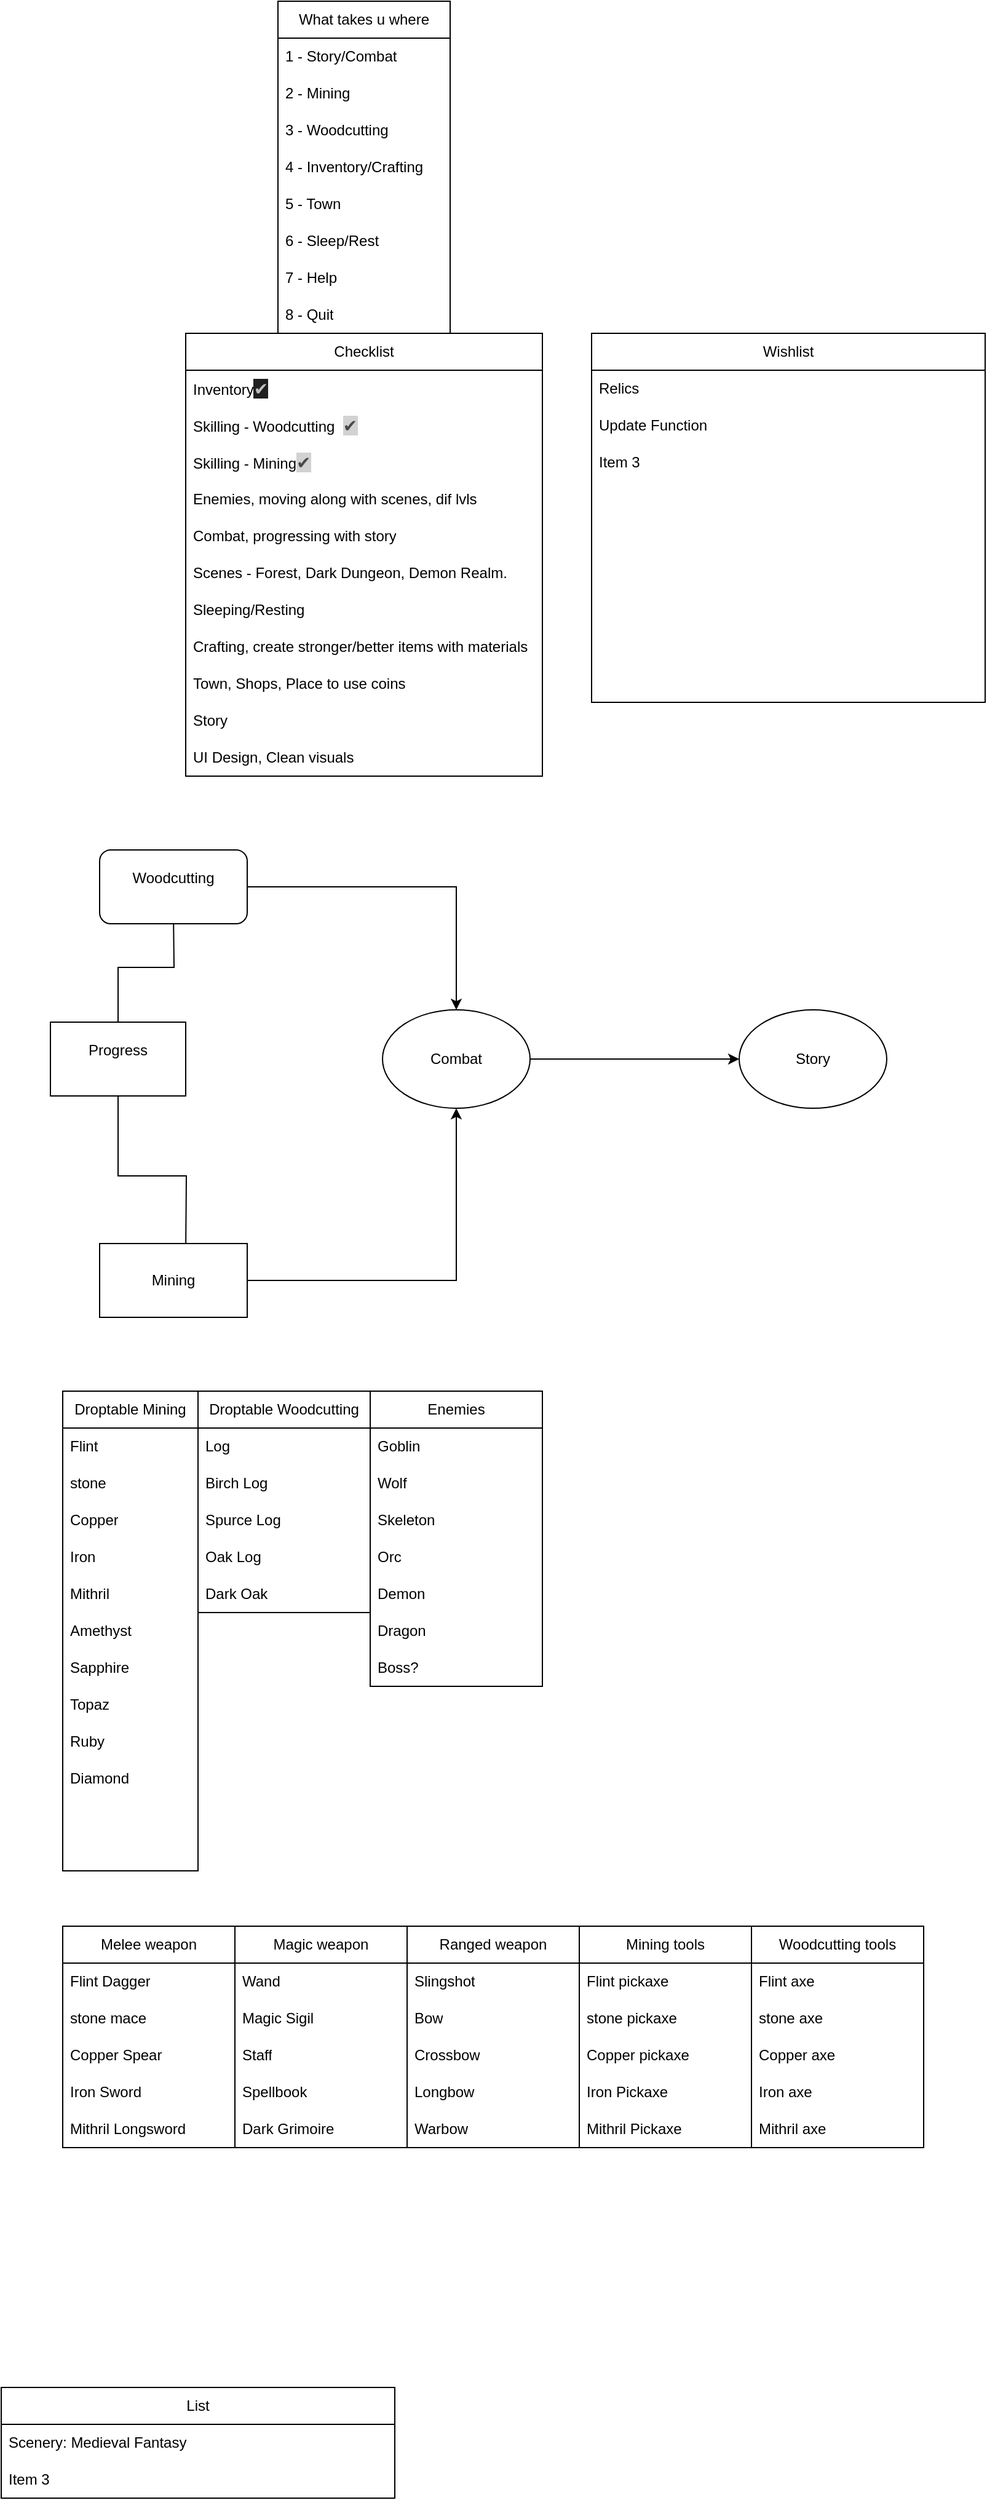 <mxfile version="28.2.0">
  <diagram name="Page-1" id="ozr2zp6p-S1yZMapd5c7">
    <mxGraphModel dx="1157" dy="1790" grid="1" gridSize="10" guides="1" tooltips="1" connect="1" arrows="1" fold="1" page="1" pageScale="1" pageWidth="827" pageHeight="1169" math="0" shadow="0">
      <root>
        <mxCell id="0" />
        <mxCell id="1" parent="0" />
        <mxCell id="Z8qWWKVoJSnKHUvlNxJO-1" value="List" style="swimlane;fontStyle=0;childLayout=stackLayout;horizontal=1;startSize=30;horizontalStack=0;resizeParent=1;resizeParentMax=0;resizeLast=0;collapsible=1;marginBottom=0;whiteSpace=wrap;html=1;" vertex="1" parent="1">
          <mxGeometry y="900" width="320" height="90" as="geometry" />
        </mxCell>
        <mxCell id="Z8qWWKVoJSnKHUvlNxJO-2" value="Scenery: Medieval Fantasy" style="text;strokeColor=none;fillColor=none;align=left;verticalAlign=middle;spacingLeft=4;spacingRight=4;overflow=hidden;points=[[0,0.5],[1,0.5]];portConstraint=eastwest;rotatable=0;whiteSpace=wrap;html=1;" vertex="1" parent="Z8qWWKVoJSnKHUvlNxJO-1">
          <mxGeometry y="30" width="320" height="30" as="geometry" />
        </mxCell>
        <mxCell id="Z8qWWKVoJSnKHUvlNxJO-3" value="Item 3" style="text;strokeColor=none;fillColor=none;align=left;verticalAlign=middle;spacingLeft=4;spacingRight=4;overflow=hidden;points=[[0,0.5],[1,0.5]];portConstraint=eastwest;rotatable=0;whiteSpace=wrap;html=1;" vertex="1" parent="Z8qWWKVoJSnKHUvlNxJO-1">
          <mxGeometry y="60" width="320" height="30" as="geometry" />
        </mxCell>
        <mxCell id="Z8qWWKVoJSnKHUvlNxJO-4" style="edgeStyle=orthogonalEdgeStyle;rounded=0;orthogonalLoop=1;jettySize=auto;html=1;" edge="1" parent="1" source="Z8qWWKVoJSnKHUvlNxJO-6">
          <mxGeometry relative="1" as="geometry">
            <mxPoint x="150" y="-20" as="targetPoint" />
          </mxGeometry>
        </mxCell>
        <mxCell id="Z8qWWKVoJSnKHUvlNxJO-5" style="edgeStyle=orthogonalEdgeStyle;rounded=0;orthogonalLoop=1;jettySize=auto;html=1;" edge="1" parent="1" source="Z8qWWKVoJSnKHUvlNxJO-6">
          <mxGeometry relative="1" as="geometry">
            <mxPoint x="140" y="-300" as="targetPoint" />
          </mxGeometry>
        </mxCell>
        <mxCell id="Z8qWWKVoJSnKHUvlNxJO-6" value="Progress&lt;div&gt;&lt;br&gt;&lt;/div&gt;" style="rounded=0;whiteSpace=wrap;html=1;" vertex="1" parent="1">
          <mxGeometry x="40" y="-210" width="110" height="60" as="geometry" />
        </mxCell>
        <mxCell id="Z8qWWKVoJSnKHUvlNxJO-7" style="edgeStyle=orthogonalEdgeStyle;rounded=0;orthogonalLoop=1;jettySize=auto;html=1;entryX=0.5;entryY=1;entryDx=0;entryDy=0;" edge="1" parent="1" source="Z8qWWKVoJSnKHUvlNxJO-8" target="Z8qWWKVoJSnKHUvlNxJO-12">
          <mxGeometry relative="1" as="geometry">
            <mxPoint x="310" y="-140" as="targetPoint" />
          </mxGeometry>
        </mxCell>
        <mxCell id="Z8qWWKVoJSnKHUvlNxJO-8" value="Mining" style="rounded=0;whiteSpace=wrap;html=1;" vertex="1" parent="1">
          <mxGeometry x="80" y="-30" width="120" height="60" as="geometry" />
        </mxCell>
        <mxCell id="Z8qWWKVoJSnKHUvlNxJO-9" value="Woodcutting&lt;div&gt;&lt;br&gt;&lt;/div&gt;" style="rounded=1;whiteSpace=wrap;html=1;" vertex="1" parent="1">
          <mxGeometry x="80" y="-350" width="120" height="60" as="geometry" />
        </mxCell>
        <mxCell id="Z8qWWKVoJSnKHUvlNxJO-10" value="" style="edgeStyle=orthogonalEdgeStyle;rounded=0;orthogonalLoop=1;jettySize=auto;html=1;" edge="1" parent="1" source="Z8qWWKVoJSnKHUvlNxJO-9" target="Z8qWWKVoJSnKHUvlNxJO-12">
          <mxGeometry relative="1" as="geometry">
            <mxPoint x="310" y="-180" as="targetPoint" />
            <mxPoint x="200" y="-320" as="sourcePoint" />
          </mxGeometry>
        </mxCell>
        <mxCell id="Z8qWWKVoJSnKHUvlNxJO-11" style="edgeStyle=orthogonalEdgeStyle;rounded=0;orthogonalLoop=1;jettySize=auto;html=1;exitX=1;exitY=0.5;exitDx=0;exitDy=0;" edge="1" parent="1" source="Z8qWWKVoJSnKHUvlNxJO-12" target="Z8qWWKVoJSnKHUvlNxJO-13">
          <mxGeometry relative="1" as="geometry">
            <mxPoint x="660" y="-179.966" as="targetPoint" />
          </mxGeometry>
        </mxCell>
        <mxCell id="Z8qWWKVoJSnKHUvlNxJO-12" value="Combat" style="ellipse;whiteSpace=wrap;html=1;" vertex="1" parent="1">
          <mxGeometry x="310" y="-220" width="120" height="80" as="geometry" />
        </mxCell>
        <mxCell id="Z8qWWKVoJSnKHUvlNxJO-13" value="Story" style="ellipse;whiteSpace=wrap;html=1;" vertex="1" parent="1">
          <mxGeometry x="600" y="-219.966" width="120" height="80" as="geometry" />
        </mxCell>
        <mxCell id="Z8qWWKVoJSnKHUvlNxJO-14" value="Droptable Mining" style="swimlane;fontStyle=0;childLayout=stackLayout;horizontal=1;startSize=30;horizontalStack=0;resizeParent=1;resizeParentMax=0;resizeLast=0;collapsible=1;marginBottom=0;whiteSpace=wrap;html=1;movable=1;resizable=1;rotatable=1;deletable=1;editable=1;locked=0;connectable=1;" vertex="1" parent="1">
          <mxGeometry x="50" y="90" width="110" height="390" as="geometry" />
        </mxCell>
        <mxCell id="Z8qWWKVoJSnKHUvlNxJO-15" value="Flint" style="text;strokeColor=none;fillColor=none;align=left;verticalAlign=middle;spacingLeft=4;spacingRight=4;overflow=hidden;points=[[0,0.5],[1,0.5]];portConstraint=eastwest;rotatable=1;whiteSpace=wrap;html=1;movable=1;resizable=1;deletable=1;editable=1;locked=0;connectable=1;" vertex="1" parent="Z8qWWKVoJSnKHUvlNxJO-14">
          <mxGeometry y="30" width="110" height="30" as="geometry" />
        </mxCell>
        <mxCell id="Z8qWWKVoJSnKHUvlNxJO-16" value="stone" style="text;strokeColor=none;fillColor=none;align=left;verticalAlign=middle;spacingLeft=4;spacingRight=4;overflow=hidden;points=[[0,0.5],[1,0.5]];portConstraint=eastwest;rotatable=1;whiteSpace=wrap;html=1;movable=1;resizable=1;deletable=1;editable=1;locked=0;connectable=1;" vertex="1" parent="Z8qWWKVoJSnKHUvlNxJO-14">
          <mxGeometry y="60" width="110" height="30" as="geometry" />
        </mxCell>
        <mxCell id="Z8qWWKVoJSnKHUvlNxJO-17" value="Copper" style="text;strokeColor=none;fillColor=none;align=left;verticalAlign=middle;spacingLeft=4;spacingRight=4;overflow=hidden;points=[[0,0.5],[1,0.5]];portConstraint=eastwest;rotatable=1;whiteSpace=wrap;html=1;movable=1;resizable=1;deletable=1;editable=1;locked=0;connectable=1;" vertex="1" parent="Z8qWWKVoJSnKHUvlNxJO-14">
          <mxGeometry y="90" width="110" height="30" as="geometry" />
        </mxCell>
        <mxCell id="Z8qWWKVoJSnKHUvlNxJO-18" value="Iron" style="text;strokeColor=none;fillColor=none;align=left;verticalAlign=middle;spacingLeft=4;spacingRight=4;overflow=hidden;points=[[0,0.5],[1,0.5]];portConstraint=eastwest;rotatable=1;whiteSpace=wrap;html=1;movable=1;resizable=1;deletable=1;editable=1;locked=0;connectable=1;" vertex="1" parent="Z8qWWKVoJSnKHUvlNxJO-14">
          <mxGeometry y="120" width="110" height="30" as="geometry" />
        </mxCell>
        <mxCell id="Z8qWWKVoJSnKHUvlNxJO-19" value="Mithril" style="text;strokeColor=none;fillColor=none;align=left;verticalAlign=middle;spacingLeft=4;spacingRight=4;overflow=hidden;points=[[0,0.5],[1,0.5]];portConstraint=eastwest;rotatable=1;whiteSpace=wrap;html=1;movable=1;resizable=1;deletable=1;editable=1;locked=0;connectable=1;" vertex="1" parent="Z8qWWKVoJSnKHUvlNxJO-14">
          <mxGeometry y="150" width="110" height="30" as="geometry" />
        </mxCell>
        <mxCell id="Z8qWWKVoJSnKHUvlNxJO-20" value="Amethyst" style="text;strokeColor=none;fillColor=none;align=left;verticalAlign=middle;spacingLeft=4;spacingRight=4;overflow=hidden;points=[[0,0.5],[1,0.5]];portConstraint=eastwest;rotatable=1;whiteSpace=wrap;html=1;movable=1;resizable=1;deletable=1;editable=1;locked=0;connectable=1;" vertex="1" parent="Z8qWWKVoJSnKHUvlNxJO-14">
          <mxGeometry y="180" width="110" height="30" as="geometry" />
        </mxCell>
        <mxCell id="Z8qWWKVoJSnKHUvlNxJO-21" value="Sapphire" style="text;strokeColor=none;fillColor=none;align=left;verticalAlign=middle;spacingLeft=4;spacingRight=4;overflow=hidden;points=[[0,0.5],[1,0.5]];portConstraint=eastwest;rotatable=1;whiteSpace=wrap;html=1;movable=1;resizable=1;deletable=1;editable=1;locked=0;connectable=1;" vertex="1" parent="Z8qWWKVoJSnKHUvlNxJO-14">
          <mxGeometry y="210" width="110" height="30" as="geometry" />
        </mxCell>
        <mxCell id="Z8qWWKVoJSnKHUvlNxJO-22" value="Topaz" style="text;strokeColor=none;fillColor=none;align=left;verticalAlign=middle;spacingLeft=4;spacingRight=4;overflow=hidden;points=[[0,0.5],[1,0.5]];portConstraint=eastwest;rotatable=1;whiteSpace=wrap;html=1;movable=1;resizable=1;deletable=1;editable=1;locked=0;connectable=1;" vertex="1" parent="Z8qWWKVoJSnKHUvlNxJO-14">
          <mxGeometry y="240" width="110" height="30" as="geometry" />
        </mxCell>
        <mxCell id="Z8qWWKVoJSnKHUvlNxJO-23" value="Ruby" style="text;strokeColor=none;fillColor=none;align=left;verticalAlign=middle;spacingLeft=4;spacingRight=4;overflow=hidden;points=[[0,0.5],[1,0.5]];portConstraint=eastwest;rotatable=1;whiteSpace=wrap;html=1;movable=1;resizable=1;deletable=1;editable=1;locked=0;connectable=1;" vertex="1" parent="Z8qWWKVoJSnKHUvlNxJO-14">
          <mxGeometry y="270" width="110" height="30" as="geometry" />
        </mxCell>
        <mxCell id="Z8qWWKVoJSnKHUvlNxJO-24" value="Diamond" style="text;strokeColor=none;fillColor=none;align=left;verticalAlign=middle;spacingLeft=4;spacingRight=4;overflow=hidden;points=[[0,0.5],[1,0.5]];portConstraint=eastwest;rotatable=1;whiteSpace=wrap;html=1;movable=1;resizable=1;deletable=1;editable=1;locked=0;connectable=1;" vertex="1" parent="Z8qWWKVoJSnKHUvlNxJO-14">
          <mxGeometry y="300" width="110" height="30" as="geometry" />
        </mxCell>
        <mxCell id="Z8qWWKVoJSnKHUvlNxJO-25" style="text;strokeColor=none;fillColor=none;align=left;verticalAlign=middle;spacingLeft=4;spacingRight=4;overflow=hidden;points=[[0,0.5],[1,0.5]];portConstraint=eastwest;rotatable=1;whiteSpace=wrap;html=1;movable=1;resizable=1;deletable=1;editable=1;locked=0;connectable=1;" vertex="1" parent="Z8qWWKVoJSnKHUvlNxJO-14">
          <mxGeometry y="330" width="110" height="30" as="geometry" />
        </mxCell>
        <mxCell id="Z8qWWKVoJSnKHUvlNxJO-26" style="text;strokeColor=none;fillColor=none;align=left;verticalAlign=middle;spacingLeft=4;spacingRight=4;overflow=hidden;points=[[0,0.5],[1,0.5]];portConstraint=eastwest;rotatable=1;whiteSpace=wrap;html=1;movable=1;resizable=1;deletable=1;editable=1;locked=0;connectable=1;" vertex="1" parent="Z8qWWKVoJSnKHUvlNxJO-14">
          <mxGeometry y="360" width="110" height="30" as="geometry" />
        </mxCell>
        <mxCell id="Z8qWWKVoJSnKHUvlNxJO-27" style="edgeStyle=orthogonalEdgeStyle;rounded=0;orthogonalLoop=1;jettySize=auto;html=1;exitX=1;exitY=0.5;exitDx=0;exitDy=0;" edge="1" parent="Z8qWWKVoJSnKHUvlNxJO-14" source="Z8qWWKVoJSnKHUvlNxJO-19" target="Z8qWWKVoJSnKHUvlNxJO-19">
          <mxGeometry relative="1" as="geometry" />
        </mxCell>
        <mxCell id="Z8qWWKVoJSnKHUvlNxJO-28" value="Droptable Woodcutting" style="swimlane;fontStyle=0;childLayout=stackLayout;horizontal=1;startSize=30;horizontalStack=0;resizeParent=1;resizeParentMax=0;resizeLast=0;collapsible=1;marginBottom=0;whiteSpace=wrap;html=1;" vertex="1" parent="1">
          <mxGeometry x="160" y="90" width="140" height="180" as="geometry" />
        </mxCell>
        <mxCell id="Z8qWWKVoJSnKHUvlNxJO-29" value="Log" style="text;strokeColor=none;fillColor=none;align=left;verticalAlign=middle;spacingLeft=4;spacingRight=4;overflow=hidden;points=[[0,0.5],[1,0.5]];portConstraint=eastwest;rotatable=0;whiteSpace=wrap;html=1;" vertex="1" parent="Z8qWWKVoJSnKHUvlNxJO-28">
          <mxGeometry y="30" width="140" height="30" as="geometry" />
        </mxCell>
        <mxCell id="Z8qWWKVoJSnKHUvlNxJO-30" value="Birch Log" style="text;strokeColor=none;fillColor=none;align=left;verticalAlign=middle;spacingLeft=4;spacingRight=4;overflow=hidden;points=[[0,0.5],[1,0.5]];portConstraint=eastwest;rotatable=0;whiteSpace=wrap;html=1;" vertex="1" parent="Z8qWWKVoJSnKHUvlNxJO-28">
          <mxGeometry y="60" width="140" height="30" as="geometry" />
        </mxCell>
        <mxCell id="Z8qWWKVoJSnKHUvlNxJO-31" value="Spurce Log" style="text;strokeColor=none;fillColor=none;align=left;verticalAlign=middle;spacingLeft=4;spacingRight=4;overflow=hidden;points=[[0,0.5],[1,0.5]];portConstraint=eastwest;rotatable=0;whiteSpace=wrap;html=1;" vertex="1" parent="Z8qWWKVoJSnKHUvlNxJO-28">
          <mxGeometry y="90" width="140" height="30" as="geometry" />
        </mxCell>
        <mxCell id="Z8qWWKVoJSnKHUvlNxJO-32" value="Oak Log" style="text;strokeColor=none;fillColor=none;align=left;verticalAlign=middle;spacingLeft=4;spacingRight=4;overflow=hidden;points=[[0,0.5],[1,0.5]];portConstraint=eastwest;rotatable=0;whiteSpace=wrap;html=1;" vertex="1" parent="Z8qWWKVoJSnKHUvlNxJO-28">
          <mxGeometry y="120" width="140" height="30" as="geometry" />
        </mxCell>
        <mxCell id="Z8qWWKVoJSnKHUvlNxJO-33" value="Dark Oak" style="text;strokeColor=none;fillColor=none;align=left;verticalAlign=middle;spacingLeft=4;spacingRight=4;overflow=hidden;points=[[0,0.5],[1,0.5]];portConstraint=eastwest;rotatable=0;whiteSpace=wrap;html=1;" vertex="1" parent="Z8qWWKVoJSnKHUvlNxJO-28">
          <mxGeometry y="150" width="140" height="30" as="geometry" />
        </mxCell>
        <mxCell id="Z8qWWKVoJSnKHUvlNxJO-34" value="Enemies" style="swimlane;fontStyle=0;childLayout=stackLayout;horizontal=1;startSize=30;horizontalStack=0;resizeParent=1;resizeParentMax=0;resizeLast=0;collapsible=1;marginBottom=0;whiteSpace=wrap;html=1;" vertex="1" parent="1">
          <mxGeometry x="300" y="90" width="140" height="240" as="geometry" />
        </mxCell>
        <mxCell id="Z8qWWKVoJSnKHUvlNxJO-35" value="Goblin" style="text;strokeColor=none;fillColor=none;align=left;verticalAlign=middle;spacingLeft=4;spacingRight=4;overflow=hidden;points=[[0,0.5],[1,0.5]];portConstraint=eastwest;rotatable=0;whiteSpace=wrap;html=1;" vertex="1" parent="Z8qWWKVoJSnKHUvlNxJO-34">
          <mxGeometry y="30" width="140" height="30" as="geometry" />
        </mxCell>
        <mxCell id="Z8qWWKVoJSnKHUvlNxJO-36" value="Wolf" style="text;strokeColor=none;fillColor=none;align=left;verticalAlign=middle;spacingLeft=4;spacingRight=4;overflow=hidden;points=[[0,0.5],[1,0.5]];portConstraint=eastwest;rotatable=0;whiteSpace=wrap;html=1;" vertex="1" parent="Z8qWWKVoJSnKHUvlNxJO-34">
          <mxGeometry y="60" width="140" height="30" as="geometry" />
        </mxCell>
        <mxCell id="Z8qWWKVoJSnKHUvlNxJO-37" value="Skeleton" style="text;strokeColor=none;fillColor=none;align=left;verticalAlign=middle;spacingLeft=4;spacingRight=4;overflow=hidden;points=[[0,0.5],[1,0.5]];portConstraint=eastwest;rotatable=0;whiteSpace=wrap;html=1;" vertex="1" parent="Z8qWWKVoJSnKHUvlNxJO-34">
          <mxGeometry y="90" width="140" height="30" as="geometry" />
        </mxCell>
        <mxCell id="Z8qWWKVoJSnKHUvlNxJO-38" value="Orc" style="text;strokeColor=none;fillColor=none;align=left;verticalAlign=middle;spacingLeft=4;spacingRight=4;overflow=hidden;points=[[0,0.5],[1,0.5]];portConstraint=eastwest;rotatable=0;whiteSpace=wrap;html=1;" vertex="1" parent="Z8qWWKVoJSnKHUvlNxJO-34">
          <mxGeometry y="120" width="140" height="30" as="geometry" />
        </mxCell>
        <mxCell id="Z8qWWKVoJSnKHUvlNxJO-39" value="Demon" style="text;strokeColor=none;fillColor=none;align=left;verticalAlign=middle;spacingLeft=4;spacingRight=4;overflow=hidden;points=[[0,0.5],[1,0.5]];portConstraint=eastwest;rotatable=0;whiteSpace=wrap;html=1;" vertex="1" parent="Z8qWWKVoJSnKHUvlNxJO-34">
          <mxGeometry y="150" width="140" height="30" as="geometry" />
        </mxCell>
        <mxCell id="Z8qWWKVoJSnKHUvlNxJO-40" value="Dragon" style="text;strokeColor=none;fillColor=none;align=left;verticalAlign=middle;spacingLeft=4;spacingRight=4;overflow=hidden;points=[[0,0.5],[1,0.5]];portConstraint=eastwest;rotatable=0;whiteSpace=wrap;html=1;" vertex="1" parent="Z8qWWKVoJSnKHUvlNxJO-34">
          <mxGeometry y="180" width="140" height="30" as="geometry" />
        </mxCell>
        <mxCell id="Z8qWWKVoJSnKHUvlNxJO-41" value="Boss?" style="text;strokeColor=none;fillColor=none;align=left;verticalAlign=middle;spacingLeft=4;spacingRight=4;overflow=hidden;points=[[0,0.5],[1,0.5]];portConstraint=eastwest;rotatable=0;whiteSpace=wrap;html=1;" vertex="1" parent="Z8qWWKVoJSnKHUvlNxJO-34">
          <mxGeometry y="210" width="140" height="30" as="geometry" />
        </mxCell>
        <mxCell id="Z8qWWKVoJSnKHUvlNxJO-43" value="Melee weapon" style="swimlane;fontStyle=0;childLayout=stackLayout;horizontal=1;startSize=30;horizontalStack=0;resizeParent=1;resizeParentMax=0;resizeLast=0;collapsible=1;marginBottom=0;whiteSpace=wrap;html=1;" vertex="1" parent="1">
          <mxGeometry x="50" y="525" width="140" height="180" as="geometry" />
        </mxCell>
        <mxCell id="Z8qWWKVoJSnKHUvlNxJO-44" value="Flint Dagger" style="text;strokeColor=none;fillColor=none;align=left;verticalAlign=middle;spacingLeft=4;spacingRight=4;overflow=hidden;points=[[0,0.5],[1,0.5]];portConstraint=eastwest;rotatable=0;whiteSpace=wrap;html=1;" vertex="1" parent="Z8qWWKVoJSnKHUvlNxJO-43">
          <mxGeometry y="30" width="140" height="30" as="geometry" />
        </mxCell>
        <mxCell id="Z8qWWKVoJSnKHUvlNxJO-45" value="stone mace" style="text;strokeColor=none;fillColor=none;align=left;verticalAlign=middle;spacingLeft=4;spacingRight=4;overflow=hidden;points=[[0,0.5],[1,0.5]];portConstraint=eastwest;rotatable=0;whiteSpace=wrap;html=1;" vertex="1" parent="Z8qWWKVoJSnKHUvlNxJO-43">
          <mxGeometry y="60" width="140" height="30" as="geometry" />
        </mxCell>
        <mxCell id="Z8qWWKVoJSnKHUvlNxJO-46" value="Copper Spear" style="text;strokeColor=none;fillColor=none;align=left;verticalAlign=middle;spacingLeft=4;spacingRight=4;overflow=hidden;points=[[0,0.5],[1,0.5]];portConstraint=eastwest;rotatable=0;whiteSpace=wrap;html=1;" vertex="1" parent="Z8qWWKVoJSnKHUvlNxJO-43">
          <mxGeometry y="90" width="140" height="30" as="geometry" />
        </mxCell>
        <mxCell id="Z8qWWKVoJSnKHUvlNxJO-47" value="Iron Sword" style="text;strokeColor=none;fillColor=none;align=left;verticalAlign=middle;spacingLeft=4;spacingRight=4;overflow=hidden;points=[[0,0.5],[1,0.5]];portConstraint=eastwest;rotatable=0;whiteSpace=wrap;html=1;" vertex="1" parent="Z8qWWKVoJSnKHUvlNxJO-43">
          <mxGeometry y="120" width="140" height="30" as="geometry" />
        </mxCell>
        <mxCell id="Z8qWWKVoJSnKHUvlNxJO-48" value="Mithril Longsword" style="text;strokeColor=none;fillColor=none;align=left;verticalAlign=middle;spacingLeft=4;spacingRight=4;overflow=hidden;points=[[0,0.5],[1,0.5]];portConstraint=eastwest;rotatable=0;whiteSpace=wrap;html=1;" vertex="1" parent="Z8qWWKVoJSnKHUvlNxJO-43">
          <mxGeometry y="150" width="140" height="30" as="geometry" />
        </mxCell>
        <mxCell id="Z8qWWKVoJSnKHUvlNxJO-51" value="Ranged weapon" style="swimlane;fontStyle=0;childLayout=stackLayout;horizontal=1;startSize=30;horizontalStack=0;resizeParent=1;resizeParentMax=0;resizeLast=0;collapsible=1;marginBottom=0;whiteSpace=wrap;html=1;" vertex="1" parent="1">
          <mxGeometry x="330" y="525" width="140" height="180" as="geometry" />
        </mxCell>
        <mxCell id="Z8qWWKVoJSnKHUvlNxJO-52" value="Slingshot" style="text;strokeColor=none;fillColor=none;align=left;verticalAlign=middle;spacingLeft=4;spacingRight=4;overflow=hidden;points=[[0,0.5],[1,0.5]];portConstraint=eastwest;rotatable=0;whiteSpace=wrap;html=1;" vertex="1" parent="Z8qWWKVoJSnKHUvlNxJO-51">
          <mxGeometry y="30" width="140" height="30" as="geometry" />
        </mxCell>
        <mxCell id="Z8qWWKVoJSnKHUvlNxJO-53" value="Bow" style="text;strokeColor=none;fillColor=none;align=left;verticalAlign=middle;spacingLeft=4;spacingRight=4;overflow=hidden;points=[[0,0.5],[1,0.5]];portConstraint=eastwest;rotatable=0;whiteSpace=wrap;html=1;" vertex="1" parent="Z8qWWKVoJSnKHUvlNxJO-51">
          <mxGeometry y="60" width="140" height="30" as="geometry" />
        </mxCell>
        <mxCell id="Z8qWWKVoJSnKHUvlNxJO-54" value="Crossbow" style="text;strokeColor=none;fillColor=none;align=left;verticalAlign=middle;spacingLeft=4;spacingRight=4;overflow=hidden;points=[[0,0.5],[1,0.5]];portConstraint=eastwest;rotatable=0;whiteSpace=wrap;html=1;" vertex="1" parent="Z8qWWKVoJSnKHUvlNxJO-51">
          <mxGeometry y="90" width="140" height="30" as="geometry" />
        </mxCell>
        <mxCell id="Z8qWWKVoJSnKHUvlNxJO-55" value="Longbow" style="text;strokeColor=none;fillColor=none;align=left;verticalAlign=middle;spacingLeft=4;spacingRight=4;overflow=hidden;points=[[0,0.5],[1,0.5]];portConstraint=eastwest;rotatable=0;whiteSpace=wrap;html=1;" vertex="1" parent="Z8qWWKVoJSnKHUvlNxJO-51">
          <mxGeometry y="120" width="140" height="30" as="geometry" />
        </mxCell>
        <mxCell id="Z8qWWKVoJSnKHUvlNxJO-57" value="Warbow" style="text;strokeColor=none;fillColor=none;align=left;verticalAlign=middle;spacingLeft=4;spacingRight=4;overflow=hidden;points=[[0,0.5],[1,0.5]];portConstraint=eastwest;rotatable=0;whiteSpace=wrap;html=1;" vertex="1" parent="Z8qWWKVoJSnKHUvlNxJO-51">
          <mxGeometry y="150" width="140" height="30" as="geometry" />
        </mxCell>
        <mxCell id="Z8qWWKVoJSnKHUvlNxJO-58" value="Magic weapon" style="swimlane;fontStyle=0;childLayout=stackLayout;horizontal=1;startSize=30;horizontalStack=0;resizeParent=1;resizeParentMax=0;resizeLast=0;collapsible=1;marginBottom=0;whiteSpace=wrap;html=1;" vertex="1" parent="1">
          <mxGeometry x="190" y="525" width="140" height="180" as="geometry" />
        </mxCell>
        <mxCell id="Z8qWWKVoJSnKHUvlNxJO-59" value="Wand" style="text;strokeColor=none;fillColor=none;align=left;verticalAlign=middle;spacingLeft=4;spacingRight=4;overflow=hidden;points=[[0,0.5],[1,0.5]];portConstraint=eastwest;rotatable=0;whiteSpace=wrap;html=1;" vertex="1" parent="Z8qWWKVoJSnKHUvlNxJO-58">
          <mxGeometry y="30" width="140" height="30" as="geometry" />
        </mxCell>
        <mxCell id="Z8qWWKVoJSnKHUvlNxJO-60" value="Magic Sigil" style="text;strokeColor=none;fillColor=none;align=left;verticalAlign=middle;spacingLeft=4;spacingRight=4;overflow=hidden;points=[[0,0.5],[1,0.5]];portConstraint=eastwest;rotatable=0;whiteSpace=wrap;html=1;" vertex="1" parent="Z8qWWKVoJSnKHUvlNxJO-58">
          <mxGeometry y="60" width="140" height="30" as="geometry" />
        </mxCell>
        <mxCell id="Z8qWWKVoJSnKHUvlNxJO-61" value="Staff" style="text;strokeColor=none;fillColor=none;align=left;verticalAlign=middle;spacingLeft=4;spacingRight=4;overflow=hidden;points=[[0,0.5],[1,0.5]];portConstraint=eastwest;rotatable=0;whiteSpace=wrap;html=1;" vertex="1" parent="Z8qWWKVoJSnKHUvlNxJO-58">
          <mxGeometry y="90" width="140" height="30" as="geometry" />
        </mxCell>
        <mxCell id="Z8qWWKVoJSnKHUvlNxJO-62" value="Spellbook" style="text;strokeColor=none;fillColor=none;align=left;verticalAlign=middle;spacingLeft=4;spacingRight=4;overflow=hidden;points=[[0,0.5],[1,0.5]];portConstraint=eastwest;rotatable=0;whiteSpace=wrap;html=1;" vertex="1" parent="Z8qWWKVoJSnKHUvlNxJO-58">
          <mxGeometry y="120" width="140" height="30" as="geometry" />
        </mxCell>
        <mxCell id="Z8qWWKVoJSnKHUvlNxJO-63" value="Dark Grimoire" style="text;strokeColor=none;fillColor=none;align=left;verticalAlign=middle;spacingLeft=4;spacingRight=4;overflow=hidden;points=[[0,0.5],[1,0.5]];portConstraint=eastwest;rotatable=0;whiteSpace=wrap;html=1;" vertex="1" parent="Z8qWWKVoJSnKHUvlNxJO-58">
          <mxGeometry y="150" width="140" height="30" as="geometry" />
        </mxCell>
        <mxCell id="Z8qWWKVoJSnKHUvlNxJO-64" value="Mining tools" style="swimlane;fontStyle=0;childLayout=stackLayout;horizontal=1;startSize=30;horizontalStack=0;resizeParent=1;resizeParentMax=0;resizeLast=0;collapsible=1;marginBottom=0;whiteSpace=wrap;html=1;" vertex="1" parent="1">
          <mxGeometry x="470" y="525" width="140" height="180" as="geometry" />
        </mxCell>
        <mxCell id="Z8qWWKVoJSnKHUvlNxJO-65" value="Flint pickaxe" style="text;strokeColor=none;fillColor=none;align=left;verticalAlign=middle;spacingLeft=4;spacingRight=4;overflow=hidden;points=[[0,0.5],[1,0.5]];portConstraint=eastwest;rotatable=0;whiteSpace=wrap;html=1;" vertex="1" parent="Z8qWWKVoJSnKHUvlNxJO-64">
          <mxGeometry y="30" width="140" height="30" as="geometry" />
        </mxCell>
        <mxCell id="Z8qWWKVoJSnKHUvlNxJO-66" value="stone pickaxe" style="text;strokeColor=none;fillColor=none;align=left;verticalAlign=middle;spacingLeft=4;spacingRight=4;overflow=hidden;points=[[0,0.5],[1,0.5]];portConstraint=eastwest;rotatable=0;whiteSpace=wrap;html=1;" vertex="1" parent="Z8qWWKVoJSnKHUvlNxJO-64">
          <mxGeometry y="60" width="140" height="30" as="geometry" />
        </mxCell>
        <mxCell id="Z8qWWKVoJSnKHUvlNxJO-67" value="Copper pickaxe" style="text;strokeColor=none;fillColor=none;align=left;verticalAlign=middle;spacingLeft=4;spacingRight=4;overflow=hidden;points=[[0,0.5],[1,0.5]];portConstraint=eastwest;rotatable=0;whiteSpace=wrap;html=1;" vertex="1" parent="Z8qWWKVoJSnKHUvlNxJO-64">
          <mxGeometry y="90" width="140" height="30" as="geometry" />
        </mxCell>
        <mxCell id="Z8qWWKVoJSnKHUvlNxJO-68" value="Iron Pickaxe" style="text;strokeColor=none;fillColor=none;align=left;verticalAlign=middle;spacingLeft=4;spacingRight=4;overflow=hidden;points=[[0,0.5],[1,0.5]];portConstraint=eastwest;rotatable=0;whiteSpace=wrap;html=1;" vertex="1" parent="Z8qWWKVoJSnKHUvlNxJO-64">
          <mxGeometry y="120" width="140" height="30" as="geometry" />
        </mxCell>
        <mxCell id="Z8qWWKVoJSnKHUvlNxJO-69" value="Mithril Pickaxe" style="text;strokeColor=none;fillColor=none;align=left;verticalAlign=middle;spacingLeft=4;spacingRight=4;overflow=hidden;points=[[0,0.5],[1,0.5]];portConstraint=eastwest;rotatable=0;whiteSpace=wrap;html=1;" vertex="1" parent="Z8qWWKVoJSnKHUvlNxJO-64">
          <mxGeometry y="150" width="140" height="30" as="geometry" />
        </mxCell>
        <mxCell id="Z8qWWKVoJSnKHUvlNxJO-70" value="Woodcutting tools" style="swimlane;fontStyle=0;childLayout=stackLayout;horizontal=1;startSize=30;horizontalStack=0;resizeParent=1;resizeParentMax=0;resizeLast=0;collapsible=1;marginBottom=0;whiteSpace=wrap;html=1;" vertex="1" parent="1">
          <mxGeometry x="610" y="525" width="140" height="180" as="geometry" />
        </mxCell>
        <mxCell id="Z8qWWKVoJSnKHUvlNxJO-71" value="Flint axe" style="text;strokeColor=none;fillColor=none;align=left;verticalAlign=middle;spacingLeft=4;spacingRight=4;overflow=hidden;points=[[0,0.5],[1,0.5]];portConstraint=eastwest;rotatable=0;whiteSpace=wrap;html=1;" vertex="1" parent="Z8qWWKVoJSnKHUvlNxJO-70">
          <mxGeometry y="30" width="140" height="30" as="geometry" />
        </mxCell>
        <mxCell id="Z8qWWKVoJSnKHUvlNxJO-72" value="stone axe" style="text;strokeColor=none;fillColor=none;align=left;verticalAlign=middle;spacingLeft=4;spacingRight=4;overflow=hidden;points=[[0,0.5],[1,0.5]];portConstraint=eastwest;rotatable=0;whiteSpace=wrap;html=1;" vertex="1" parent="Z8qWWKVoJSnKHUvlNxJO-70">
          <mxGeometry y="60" width="140" height="30" as="geometry" />
        </mxCell>
        <mxCell id="Z8qWWKVoJSnKHUvlNxJO-73" value="Copper axe" style="text;strokeColor=none;fillColor=none;align=left;verticalAlign=middle;spacingLeft=4;spacingRight=4;overflow=hidden;points=[[0,0.5],[1,0.5]];portConstraint=eastwest;rotatable=0;whiteSpace=wrap;html=1;" vertex="1" parent="Z8qWWKVoJSnKHUvlNxJO-70">
          <mxGeometry y="90" width="140" height="30" as="geometry" />
        </mxCell>
        <mxCell id="Z8qWWKVoJSnKHUvlNxJO-74" value="Iron axe" style="text;strokeColor=none;fillColor=none;align=left;verticalAlign=middle;spacingLeft=4;spacingRight=4;overflow=hidden;points=[[0,0.5],[1,0.5]];portConstraint=eastwest;rotatable=0;whiteSpace=wrap;html=1;" vertex="1" parent="Z8qWWKVoJSnKHUvlNxJO-70">
          <mxGeometry y="120" width="140" height="30" as="geometry" />
        </mxCell>
        <mxCell id="Z8qWWKVoJSnKHUvlNxJO-75" value="Mithril axe" style="text;strokeColor=none;fillColor=none;align=left;verticalAlign=middle;spacingLeft=4;spacingRight=4;overflow=hidden;points=[[0,0.5],[1,0.5]];portConstraint=eastwest;rotatable=0;whiteSpace=wrap;html=1;" vertex="1" parent="Z8qWWKVoJSnKHUvlNxJO-70">
          <mxGeometry y="150" width="140" height="30" as="geometry" />
        </mxCell>
        <mxCell id="Z8qWWKVoJSnKHUvlNxJO-76" value="Checklist" style="swimlane;fontStyle=0;childLayout=stackLayout;horizontal=1;startSize=30;horizontalStack=0;resizeParent=1;resizeParentMax=0;resizeLast=0;collapsible=1;marginBottom=0;whiteSpace=wrap;html=1;" vertex="1" parent="1">
          <mxGeometry x="150" y="-770" width="290" height="360" as="geometry" />
        </mxCell>
        <mxCell id="Z8qWWKVoJSnKHUvlNxJO-77" value="Inventory&lt;span style=&quot;color: rgb(191, 191, 191); font-family: Arial, sans-serif; font-size: 14px; background-color: rgb(31, 31, 31);&quot;&gt;✔&lt;/span&gt;&lt;span style=&quot;background-color: transparent; color: light-dark(rgb(0, 0, 0), rgb(255, 255, 255));&quot;&gt;&amp;nbsp;&lt;/span&gt;" style="text;strokeColor=none;fillColor=none;align=left;verticalAlign=middle;spacingLeft=4;spacingRight=4;overflow=hidden;points=[[0,0.5],[1,0.5]];portConstraint=eastwest;rotatable=0;whiteSpace=wrap;html=1;" vertex="1" parent="Z8qWWKVoJSnKHUvlNxJO-76">
          <mxGeometry y="30" width="290" height="30" as="geometry" />
        </mxCell>
        <mxCell id="Z8qWWKVoJSnKHUvlNxJO-78" value="Skilling - Woodcutting&amp;nbsp;&amp;nbsp;&lt;span style=&quot;color: rgb(73, 73, 73); font-family: Arial, sans-serif; font-size: 14px; background-color: rgb(210, 210, 210);&quot;&gt;✔&lt;/span&gt;" style="text;strokeColor=none;fillColor=none;align=left;verticalAlign=middle;spacingLeft=4;spacingRight=4;overflow=hidden;points=[[0,0.5],[1,0.5]];portConstraint=eastwest;rotatable=0;whiteSpace=wrap;html=1;" vertex="1" parent="Z8qWWKVoJSnKHUvlNxJO-76">
          <mxGeometry y="60" width="290" height="30" as="geometry" />
        </mxCell>
        <mxCell id="Z8qWWKVoJSnKHUvlNxJO-79" value="Skilling - Mining&lt;span style=&quot;color: rgb(73, 73, 73); font-family: Arial, sans-serif; font-size: 14px; background-color: rgb(210, 210, 210);&quot;&gt;✔&lt;/span&gt;" style="text;strokeColor=none;fillColor=none;align=left;verticalAlign=middle;spacingLeft=4;spacingRight=4;overflow=hidden;points=[[0,0.5],[1,0.5]];portConstraint=eastwest;rotatable=0;whiteSpace=wrap;html=1;" vertex="1" parent="Z8qWWKVoJSnKHUvlNxJO-76">
          <mxGeometry y="90" width="290" height="30" as="geometry" />
        </mxCell>
        <mxCell id="Z8qWWKVoJSnKHUvlNxJO-82" value="Enemies, moving along with scenes, dif lvls" style="text;strokeColor=none;fillColor=none;align=left;verticalAlign=middle;spacingLeft=4;spacingRight=4;overflow=hidden;points=[[0,0.5],[1,0.5]];portConstraint=eastwest;rotatable=0;whiteSpace=wrap;html=1;" vertex="1" parent="Z8qWWKVoJSnKHUvlNxJO-76">
          <mxGeometry y="120" width="290" height="30" as="geometry" />
        </mxCell>
        <mxCell id="Z8qWWKVoJSnKHUvlNxJO-80" value="Combat, progressing with story" style="text;strokeColor=none;fillColor=none;align=left;verticalAlign=middle;spacingLeft=4;spacingRight=4;overflow=hidden;points=[[0,0.5],[1,0.5]];portConstraint=eastwest;rotatable=0;whiteSpace=wrap;html=1;" vertex="1" parent="Z8qWWKVoJSnKHUvlNxJO-76">
          <mxGeometry y="150" width="290" height="30" as="geometry" />
        </mxCell>
        <mxCell id="Z8qWWKVoJSnKHUvlNxJO-81" value="Scenes - Forest, Dark Dungeon, Demon Realm." style="text;strokeColor=none;fillColor=none;align=left;verticalAlign=middle;spacingLeft=4;spacingRight=4;overflow=hidden;points=[[0,0.5],[1,0.5]];portConstraint=eastwest;rotatable=0;whiteSpace=wrap;html=1;" vertex="1" parent="Z8qWWKVoJSnKHUvlNxJO-76">
          <mxGeometry y="180" width="290" height="30" as="geometry" />
        </mxCell>
        <mxCell id="Z8qWWKVoJSnKHUvlNxJO-85" value="Sleeping/Resting" style="text;strokeColor=none;fillColor=none;align=left;verticalAlign=middle;spacingLeft=4;spacingRight=4;overflow=hidden;points=[[0,0.5],[1,0.5]];portConstraint=eastwest;rotatable=0;whiteSpace=wrap;html=1;" vertex="1" parent="Z8qWWKVoJSnKHUvlNxJO-76">
          <mxGeometry y="210" width="290" height="30" as="geometry" />
        </mxCell>
        <mxCell id="Z8qWWKVoJSnKHUvlNxJO-84" value="Crafting, create stronger/better items with materials" style="text;strokeColor=none;fillColor=none;align=left;verticalAlign=middle;spacingLeft=4;spacingRight=4;overflow=hidden;points=[[0,0.5],[1,0.5]];portConstraint=eastwest;rotatable=0;whiteSpace=wrap;html=1;" vertex="1" parent="Z8qWWKVoJSnKHUvlNxJO-76">
          <mxGeometry y="240" width="290" height="30" as="geometry" />
        </mxCell>
        <mxCell id="Z8qWWKVoJSnKHUvlNxJO-83" value="Town, Shops, Place to use coins" style="text;strokeColor=none;fillColor=none;align=left;verticalAlign=middle;spacingLeft=4;spacingRight=4;overflow=hidden;points=[[0,0.5],[1,0.5]];portConstraint=eastwest;rotatable=0;whiteSpace=wrap;html=1;" vertex="1" parent="Z8qWWKVoJSnKHUvlNxJO-76">
          <mxGeometry y="270" width="290" height="30" as="geometry" />
        </mxCell>
        <mxCell id="Z8qWWKVoJSnKHUvlNxJO-97" value="Story" style="text;strokeColor=none;fillColor=none;align=left;verticalAlign=middle;spacingLeft=4;spacingRight=4;overflow=hidden;points=[[0,0.5],[1,0.5]];portConstraint=eastwest;rotatable=0;whiteSpace=wrap;html=1;" vertex="1" parent="Z8qWWKVoJSnKHUvlNxJO-76">
          <mxGeometry y="300" width="290" height="30" as="geometry" />
        </mxCell>
        <mxCell id="Z8qWWKVoJSnKHUvlNxJO-96" value="UI Design, Clean visuals" style="text;strokeColor=none;fillColor=none;align=left;verticalAlign=middle;spacingLeft=4;spacingRight=4;overflow=hidden;points=[[0,0.5],[1,0.5]];portConstraint=eastwest;rotatable=0;whiteSpace=wrap;html=1;" vertex="1" parent="Z8qWWKVoJSnKHUvlNxJO-76">
          <mxGeometry y="330" width="290" height="30" as="geometry" />
        </mxCell>
        <mxCell id="Z8qWWKVoJSnKHUvlNxJO-86" value="Wishlist" style="swimlane;fontStyle=0;childLayout=stackLayout;horizontal=1;startSize=30;horizontalStack=0;resizeParent=1;resizeParentMax=0;resizeLast=0;collapsible=1;marginBottom=0;whiteSpace=wrap;html=1;" vertex="1" parent="1">
          <mxGeometry x="480" y="-770" width="320" height="300" as="geometry" />
        </mxCell>
        <mxCell id="Z8qWWKVoJSnKHUvlNxJO-87" value="Relics" style="text;strokeColor=none;fillColor=none;align=left;verticalAlign=middle;spacingLeft=4;spacingRight=4;overflow=hidden;points=[[0,0.5],[1,0.5]];portConstraint=eastwest;rotatable=0;whiteSpace=wrap;html=1;" vertex="1" parent="Z8qWWKVoJSnKHUvlNxJO-86">
          <mxGeometry y="30" width="320" height="30" as="geometry" />
        </mxCell>
        <mxCell id="Z8qWWKVoJSnKHUvlNxJO-88" value="Update Function" style="text;strokeColor=none;fillColor=none;align=left;verticalAlign=middle;spacingLeft=4;spacingRight=4;overflow=hidden;points=[[0,0.5],[1,0.5]];portConstraint=eastwest;rotatable=0;whiteSpace=wrap;html=1;" vertex="1" parent="Z8qWWKVoJSnKHUvlNxJO-86">
          <mxGeometry y="60" width="320" height="30" as="geometry" />
        </mxCell>
        <mxCell id="Z8qWWKVoJSnKHUvlNxJO-89" value="Item 3" style="text;strokeColor=none;fillColor=none;align=left;verticalAlign=middle;spacingLeft=4;spacingRight=4;overflow=hidden;points=[[0,0.5],[1,0.5]];portConstraint=eastwest;rotatable=0;whiteSpace=wrap;html=1;" vertex="1" parent="Z8qWWKVoJSnKHUvlNxJO-86">
          <mxGeometry y="90" width="320" height="30" as="geometry" />
        </mxCell>
        <mxCell id="Z8qWWKVoJSnKHUvlNxJO-90" style="text;strokeColor=none;fillColor=none;align=left;verticalAlign=middle;spacingLeft=4;spacingRight=4;overflow=hidden;points=[[0,0.5],[1,0.5]];portConstraint=eastwest;rotatable=0;whiteSpace=wrap;html=1;" vertex="1" parent="Z8qWWKVoJSnKHUvlNxJO-86">
          <mxGeometry y="120" width="320" height="30" as="geometry" />
        </mxCell>
        <mxCell id="Z8qWWKVoJSnKHUvlNxJO-91" style="text;strokeColor=none;fillColor=none;align=left;verticalAlign=middle;spacingLeft=4;spacingRight=4;overflow=hidden;points=[[0,0.5],[1,0.5]];portConstraint=eastwest;rotatable=0;whiteSpace=wrap;html=1;" vertex="1" parent="Z8qWWKVoJSnKHUvlNxJO-86">
          <mxGeometry y="150" width="320" height="30" as="geometry" />
        </mxCell>
        <mxCell id="Z8qWWKVoJSnKHUvlNxJO-92" style="text;strokeColor=none;fillColor=none;align=left;verticalAlign=middle;spacingLeft=4;spacingRight=4;overflow=hidden;points=[[0,0.5],[1,0.5]];portConstraint=eastwest;rotatable=0;whiteSpace=wrap;html=1;" vertex="1" parent="Z8qWWKVoJSnKHUvlNxJO-86">
          <mxGeometry y="180" width="320" height="30" as="geometry" />
        </mxCell>
        <mxCell id="Z8qWWKVoJSnKHUvlNxJO-93" style="text;strokeColor=none;fillColor=none;align=left;verticalAlign=middle;spacingLeft=4;spacingRight=4;overflow=hidden;points=[[0,0.5],[1,0.5]];portConstraint=eastwest;rotatable=0;whiteSpace=wrap;html=1;" vertex="1" parent="Z8qWWKVoJSnKHUvlNxJO-86">
          <mxGeometry y="210" width="320" height="30" as="geometry" />
        </mxCell>
        <mxCell id="Z8qWWKVoJSnKHUvlNxJO-94" style="text;strokeColor=none;fillColor=none;align=left;verticalAlign=middle;spacingLeft=4;spacingRight=4;overflow=hidden;points=[[0,0.5],[1,0.5]];portConstraint=eastwest;rotatable=0;whiteSpace=wrap;html=1;" vertex="1" parent="Z8qWWKVoJSnKHUvlNxJO-86">
          <mxGeometry y="240" width="320" height="30" as="geometry" />
        </mxCell>
        <mxCell id="Z8qWWKVoJSnKHUvlNxJO-95" style="text;strokeColor=none;fillColor=none;align=left;verticalAlign=middle;spacingLeft=4;spacingRight=4;overflow=hidden;points=[[0,0.5],[1,0.5]];portConstraint=eastwest;rotatable=0;whiteSpace=wrap;html=1;" vertex="1" parent="Z8qWWKVoJSnKHUvlNxJO-86">
          <mxGeometry y="270" width="320" height="30" as="geometry" />
        </mxCell>
        <mxCell id="Z8qWWKVoJSnKHUvlNxJO-98" value="What takes u where" style="swimlane;fontStyle=0;childLayout=stackLayout;horizontal=1;startSize=30;horizontalStack=0;resizeParent=1;resizeParentMax=0;resizeLast=0;collapsible=1;marginBottom=0;whiteSpace=wrap;html=1;" vertex="1" parent="1">
          <mxGeometry x="225" y="-1040" width="140" height="270" as="geometry" />
        </mxCell>
        <mxCell id="Z8qWWKVoJSnKHUvlNxJO-99" value="1 - Story/Combat" style="text;strokeColor=none;fillColor=none;align=left;verticalAlign=middle;spacingLeft=4;spacingRight=4;overflow=hidden;points=[[0,0.5],[1,0.5]];portConstraint=eastwest;rotatable=0;whiteSpace=wrap;html=1;" vertex="1" parent="Z8qWWKVoJSnKHUvlNxJO-98">
          <mxGeometry y="30" width="140" height="30" as="geometry" />
        </mxCell>
        <mxCell id="Z8qWWKVoJSnKHUvlNxJO-100" value="2 - Mining" style="text;strokeColor=none;fillColor=none;align=left;verticalAlign=middle;spacingLeft=4;spacingRight=4;overflow=hidden;points=[[0,0.5],[1,0.5]];portConstraint=eastwest;rotatable=0;whiteSpace=wrap;html=1;" vertex="1" parent="Z8qWWKVoJSnKHUvlNxJO-98">
          <mxGeometry y="60" width="140" height="30" as="geometry" />
        </mxCell>
        <mxCell id="Z8qWWKVoJSnKHUvlNxJO-101" value="3 - Woodcutting" style="text;strokeColor=none;fillColor=none;align=left;verticalAlign=middle;spacingLeft=4;spacingRight=4;overflow=hidden;points=[[0,0.5],[1,0.5]];portConstraint=eastwest;rotatable=0;whiteSpace=wrap;html=1;" vertex="1" parent="Z8qWWKVoJSnKHUvlNxJO-98">
          <mxGeometry y="90" width="140" height="30" as="geometry" />
        </mxCell>
        <mxCell id="Z8qWWKVoJSnKHUvlNxJO-102" value="4 - Inventory/Crafting" style="text;strokeColor=none;fillColor=none;align=left;verticalAlign=middle;spacingLeft=4;spacingRight=4;overflow=hidden;points=[[0,0.5],[1,0.5]];portConstraint=eastwest;rotatable=0;whiteSpace=wrap;html=1;" vertex="1" parent="Z8qWWKVoJSnKHUvlNxJO-98">
          <mxGeometry y="120" width="140" height="30" as="geometry" />
        </mxCell>
        <mxCell id="Z8qWWKVoJSnKHUvlNxJO-103" value="5 - Town" style="text;strokeColor=none;fillColor=none;align=left;verticalAlign=middle;spacingLeft=4;spacingRight=4;overflow=hidden;points=[[0,0.5],[1,0.5]];portConstraint=eastwest;rotatable=0;whiteSpace=wrap;html=1;" vertex="1" parent="Z8qWWKVoJSnKHUvlNxJO-98">
          <mxGeometry y="150" width="140" height="30" as="geometry" />
        </mxCell>
        <mxCell id="Z8qWWKVoJSnKHUvlNxJO-104" value="6 - Sleep/Rest" style="text;strokeColor=none;fillColor=none;align=left;verticalAlign=middle;spacingLeft=4;spacingRight=4;overflow=hidden;points=[[0,0.5],[1,0.5]];portConstraint=eastwest;rotatable=0;whiteSpace=wrap;html=1;" vertex="1" parent="Z8qWWKVoJSnKHUvlNxJO-98">
          <mxGeometry y="180" width="140" height="30" as="geometry" />
        </mxCell>
        <mxCell id="Z8qWWKVoJSnKHUvlNxJO-105" value="7 - Help" style="text;strokeColor=none;fillColor=none;align=left;verticalAlign=middle;spacingLeft=4;spacingRight=4;overflow=hidden;points=[[0,0.5],[1,0.5]];portConstraint=eastwest;rotatable=0;whiteSpace=wrap;html=1;" vertex="1" parent="Z8qWWKVoJSnKHUvlNxJO-98">
          <mxGeometry y="210" width="140" height="30" as="geometry" />
        </mxCell>
        <mxCell id="Z8qWWKVoJSnKHUvlNxJO-106" value="8 - Quit" style="text;strokeColor=none;fillColor=none;align=left;verticalAlign=middle;spacingLeft=4;spacingRight=4;overflow=hidden;points=[[0,0.5],[1,0.5]];portConstraint=eastwest;rotatable=0;whiteSpace=wrap;html=1;" vertex="1" parent="Z8qWWKVoJSnKHUvlNxJO-98">
          <mxGeometry y="240" width="140" height="30" as="geometry" />
        </mxCell>
      </root>
    </mxGraphModel>
  </diagram>
</mxfile>
